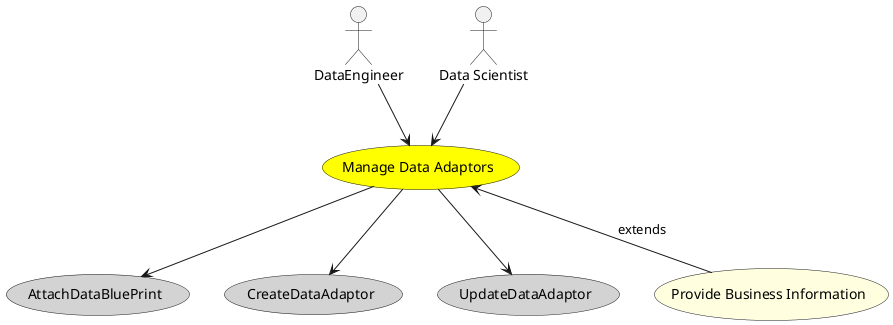 @startuml


usecase "Manage Data Adaptors" as ManageDataAdaptors #yellow

Actor "DataEngineer" as DataEngineer

DataEngineer --> ManageDataAdaptors

Actor "Data Scientist" as DataScientist

DataScientist --> ManageDataAdaptors



usecase "AttachDataBluePrint" as AttachDataBluePrint #lightgrey

ManageDataAdaptors --> AttachDataBluePrint

usecase "CreateDataAdaptor" as CreateDataAdaptor #lightgrey

ManageDataAdaptors --> CreateDataAdaptor

usecase "UpdateDataAdaptor" as UpdateDataAdaptor #lightgrey

ManageDataAdaptors --> UpdateDataAdaptor



usecase "Provide Business Information" as ProvideBusinessInformation #lightyellow

ManageDataAdaptors <-- ProvideBusinessInformation : extends







@enduml
